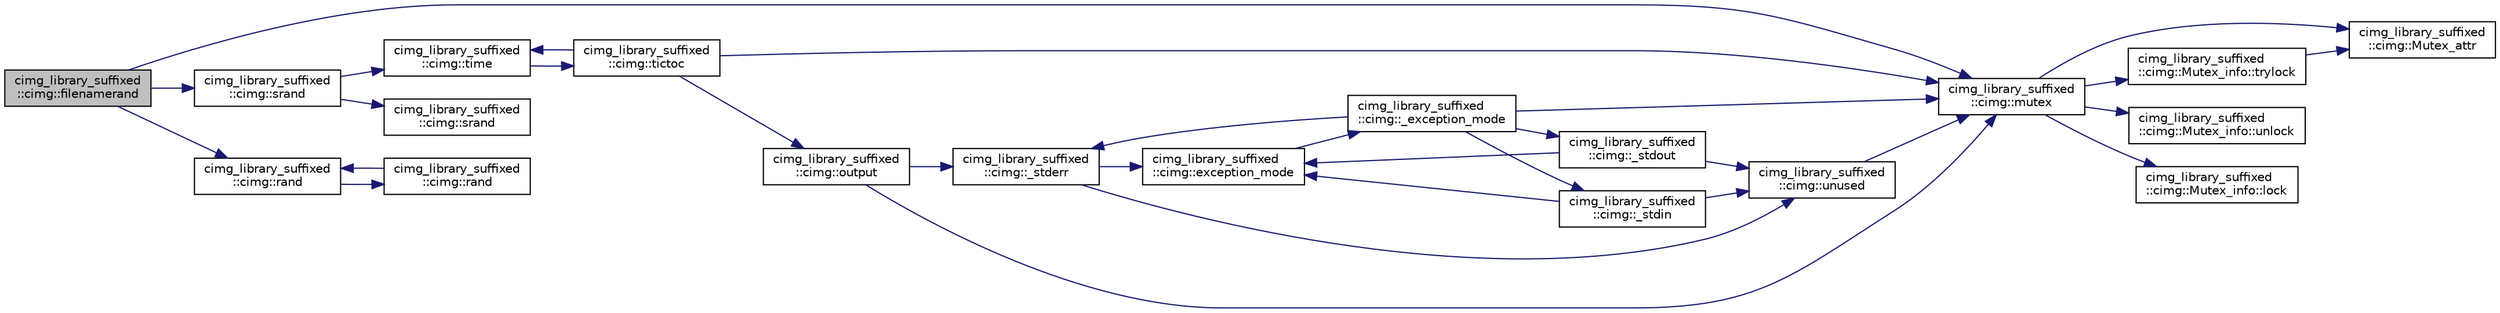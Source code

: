 digraph "cimg_library_suffixed::cimg::filenamerand"
{
  edge [fontname="Helvetica",fontsize="10",labelfontname="Helvetica",labelfontsize="10"];
  node [fontname="Helvetica",fontsize="10",shape=record];
  rankdir="LR";
  Node1492 [label="cimg_library_suffixed\l::cimg::filenamerand",height=0.2,width=0.4,color="black", fillcolor="grey75", style="filled", fontcolor="black"];
  Node1492 -> Node1493 [color="midnightblue",fontsize="10",style="solid",fontname="Helvetica"];
  Node1493 [label="cimg_library_suffixed\l::cimg::mutex",height=0.2,width=0.4,color="black", fillcolor="white", style="filled",URL="$namespacecimg__library__suffixed_1_1cimg.html#a9e739e4b4ac058abfba069466617b914"];
  Node1493 -> Node1494 [color="midnightblue",fontsize="10",style="solid",fontname="Helvetica"];
  Node1494 [label="cimg_library_suffixed\l::cimg::Mutex_attr",height=0.2,width=0.4,color="black", fillcolor="white", style="filled",URL="$namespacecimg__library__suffixed_1_1cimg.html#aa0e1bc96ae6e235dc5b67b8b0a466166"];
  Node1493 -> Node1495 [color="midnightblue",fontsize="10",style="solid",fontname="Helvetica"];
  Node1495 [label="cimg_library_suffixed\l::cimg::Mutex_info::unlock",height=0.2,width=0.4,color="black", fillcolor="white", style="filled",URL="$structcimg__library__suffixed_1_1cimg_1_1_mutex__info.html#afac3fa5f107ad4795fb867050f616555"];
  Node1493 -> Node1496 [color="midnightblue",fontsize="10",style="solid",fontname="Helvetica"];
  Node1496 [label="cimg_library_suffixed\l::cimg::Mutex_info::lock",height=0.2,width=0.4,color="black", fillcolor="white", style="filled",URL="$structcimg__library__suffixed_1_1cimg_1_1_mutex__info.html#a6cc8e26847a1aa649febed03d70182e7"];
  Node1493 -> Node1497 [color="midnightblue",fontsize="10",style="solid",fontname="Helvetica"];
  Node1497 [label="cimg_library_suffixed\l::cimg::Mutex_info::trylock",height=0.2,width=0.4,color="black", fillcolor="white", style="filled",URL="$structcimg__library__suffixed_1_1cimg_1_1_mutex__info.html#a9bf4ed1e1dfe6f28fa6250cd04f3c900"];
  Node1497 -> Node1494 [color="midnightblue",fontsize="10",style="solid",fontname="Helvetica"];
  Node1492 -> Node1498 [color="midnightblue",fontsize="10",style="solid",fontname="Helvetica"];
  Node1498 [label="cimg_library_suffixed\l::cimg::srand",height=0.2,width=0.4,color="black", fillcolor="white", style="filled",URL="$namespacecimg__library__suffixed_1_1cimg.html#ab77520695d7b96687093353c613c410c"];
  Node1498 -> Node1499 [color="midnightblue",fontsize="10",style="solid",fontname="Helvetica"];
  Node1499 [label="cimg_library_suffixed\l::cimg::time",height=0.2,width=0.4,color="black", fillcolor="white", style="filled",URL="$namespacecimg__library__suffixed_1_1cimg.html#a71a3c7b37befc7a4313dfcdd80271bce",tooltip="Return the value of a system timer, with a millisecond precision. "];
  Node1499 -> Node1500 [color="midnightblue",fontsize="10",style="solid",fontname="Helvetica"];
  Node1500 [label="cimg_library_suffixed\l::cimg::tictoc",height=0.2,width=0.4,color="black", fillcolor="white", style="filled",URL="$namespacecimg__library__suffixed_1_1cimg.html#ab47e3a7718b582df77725470f3824eb4"];
  Node1500 -> Node1493 [color="midnightblue",fontsize="10",style="solid",fontname="Helvetica"];
  Node1500 -> Node1499 [color="midnightblue",fontsize="10",style="solid",fontname="Helvetica"];
  Node1500 -> Node1501 [color="midnightblue",fontsize="10",style="solid",fontname="Helvetica"];
  Node1501 [label="cimg_library_suffixed\l::cimg::output",height=0.2,width=0.4,color="black", fillcolor="white", style="filled",URL="$namespacecimg__library__suffixed_1_1cimg.html#ada686776cc71803df391eea79cd1b3e5",tooltip="Get/set default output stream for the  library messages. "];
  Node1501 -> Node1493 [color="midnightblue",fontsize="10",style="solid",fontname="Helvetica"];
  Node1501 -> Node1502 [color="midnightblue",fontsize="10",style="solid",fontname="Helvetica"];
  Node1502 [label="cimg_library_suffixed\l::cimg::_stderr",height=0.2,width=0.4,color="black", fillcolor="white", style="filled",URL="$namespacecimg__library__suffixed_1_1cimg.html#aab8db7528c32a8fd3a3dc471e662782e"];
  Node1502 -> Node1503 [color="midnightblue",fontsize="10",style="solid",fontname="Helvetica"];
  Node1503 [label="cimg_library_suffixed\l::cimg::unused",height=0.2,width=0.4,color="black", fillcolor="white", style="filled",URL="$namespacecimg__library__suffixed_1_1cimg.html#a79aef0cbcf66ceb71c2b74cb66b4deb2",tooltip="Avoid warning messages due to unused parameters. Do nothing actually. "];
  Node1503 -> Node1493 [color="midnightblue",fontsize="10",style="solid",fontname="Helvetica"];
  Node1502 -> Node1504 [color="midnightblue",fontsize="10",style="solid",fontname="Helvetica"];
  Node1504 [label="cimg_library_suffixed\l::cimg::exception_mode",height=0.2,width=0.4,color="black", fillcolor="white", style="filled",URL="$namespacecimg__library__suffixed_1_1cimg.html#aeafab144366eddd11360f32f468fa4af",tooltip="Set current  exception mode. "];
  Node1504 -> Node1505 [color="midnightblue",fontsize="10",style="solid",fontname="Helvetica"];
  Node1505 [label="cimg_library_suffixed\l::cimg::_exception_mode",height=0.2,width=0.4,color="black", fillcolor="white", style="filled",URL="$namespacecimg__library__suffixed_1_1cimg.html#a6c578f866de2be9be7e385d693c758c8"];
  Node1505 -> Node1493 [color="midnightblue",fontsize="10",style="solid",fontname="Helvetica"];
  Node1505 -> Node1506 [color="midnightblue",fontsize="10",style="solid",fontname="Helvetica"];
  Node1506 [label="cimg_library_suffixed\l::cimg::_stdin",height=0.2,width=0.4,color="black", fillcolor="white", style="filled",URL="$namespacecimg__library__suffixed_1_1cimg.html#a01a3b743897290604513ea6d847c9886"];
  Node1506 -> Node1503 [color="midnightblue",fontsize="10",style="solid",fontname="Helvetica"];
  Node1506 -> Node1504 [color="midnightblue",fontsize="10",style="solid",fontname="Helvetica"];
  Node1505 -> Node1507 [color="midnightblue",fontsize="10",style="solid",fontname="Helvetica"];
  Node1507 [label="cimg_library_suffixed\l::cimg::_stdout",height=0.2,width=0.4,color="black", fillcolor="white", style="filled",URL="$namespacecimg__library__suffixed_1_1cimg.html#a493220746e5df3466568bd7862825008"];
  Node1507 -> Node1503 [color="midnightblue",fontsize="10",style="solid",fontname="Helvetica"];
  Node1507 -> Node1504 [color="midnightblue",fontsize="10",style="solid",fontname="Helvetica"];
  Node1505 -> Node1502 [color="midnightblue",fontsize="10",style="solid",fontname="Helvetica"];
  Node1498 -> Node1508 [color="midnightblue",fontsize="10",style="solid",fontname="Helvetica"];
  Node1508 [label="cimg_library_suffixed\l::cimg::srand",height=0.2,width=0.4,color="black", fillcolor="white", style="filled",URL="$namespacecimg__library__suffixed_1_1cimg.html#abae779a6d52b74e3a46e75a6c5b6e49e"];
  Node1492 -> Node1509 [color="midnightblue",fontsize="10",style="solid",fontname="Helvetica"];
  Node1509 [label="cimg_library_suffixed\l::cimg::rand",height=0.2,width=0.4,color="black", fillcolor="white", style="filled",URL="$namespacecimg__library__suffixed_1_1cimg.html#ab7c09300be61c8a3361c379069100252",tooltip="Return a random variable uniformely distributed between [val_min,val_max]. "];
  Node1509 -> Node1510 [color="midnightblue",fontsize="10",style="solid",fontname="Helvetica"];
  Node1510 [label="cimg_library_suffixed\l::cimg::rand",height=0.2,width=0.4,color="black", fillcolor="white", style="filled",URL="$namespacecimg__library__suffixed_1_1cimg.html#af5cd3397f819c13ccb17e05a7db736b1",tooltip="Return a random variable uniformely distributed between [0,val_max]. "];
  Node1510 -> Node1509 [color="midnightblue",fontsize="10",style="solid",fontname="Helvetica"];
}
